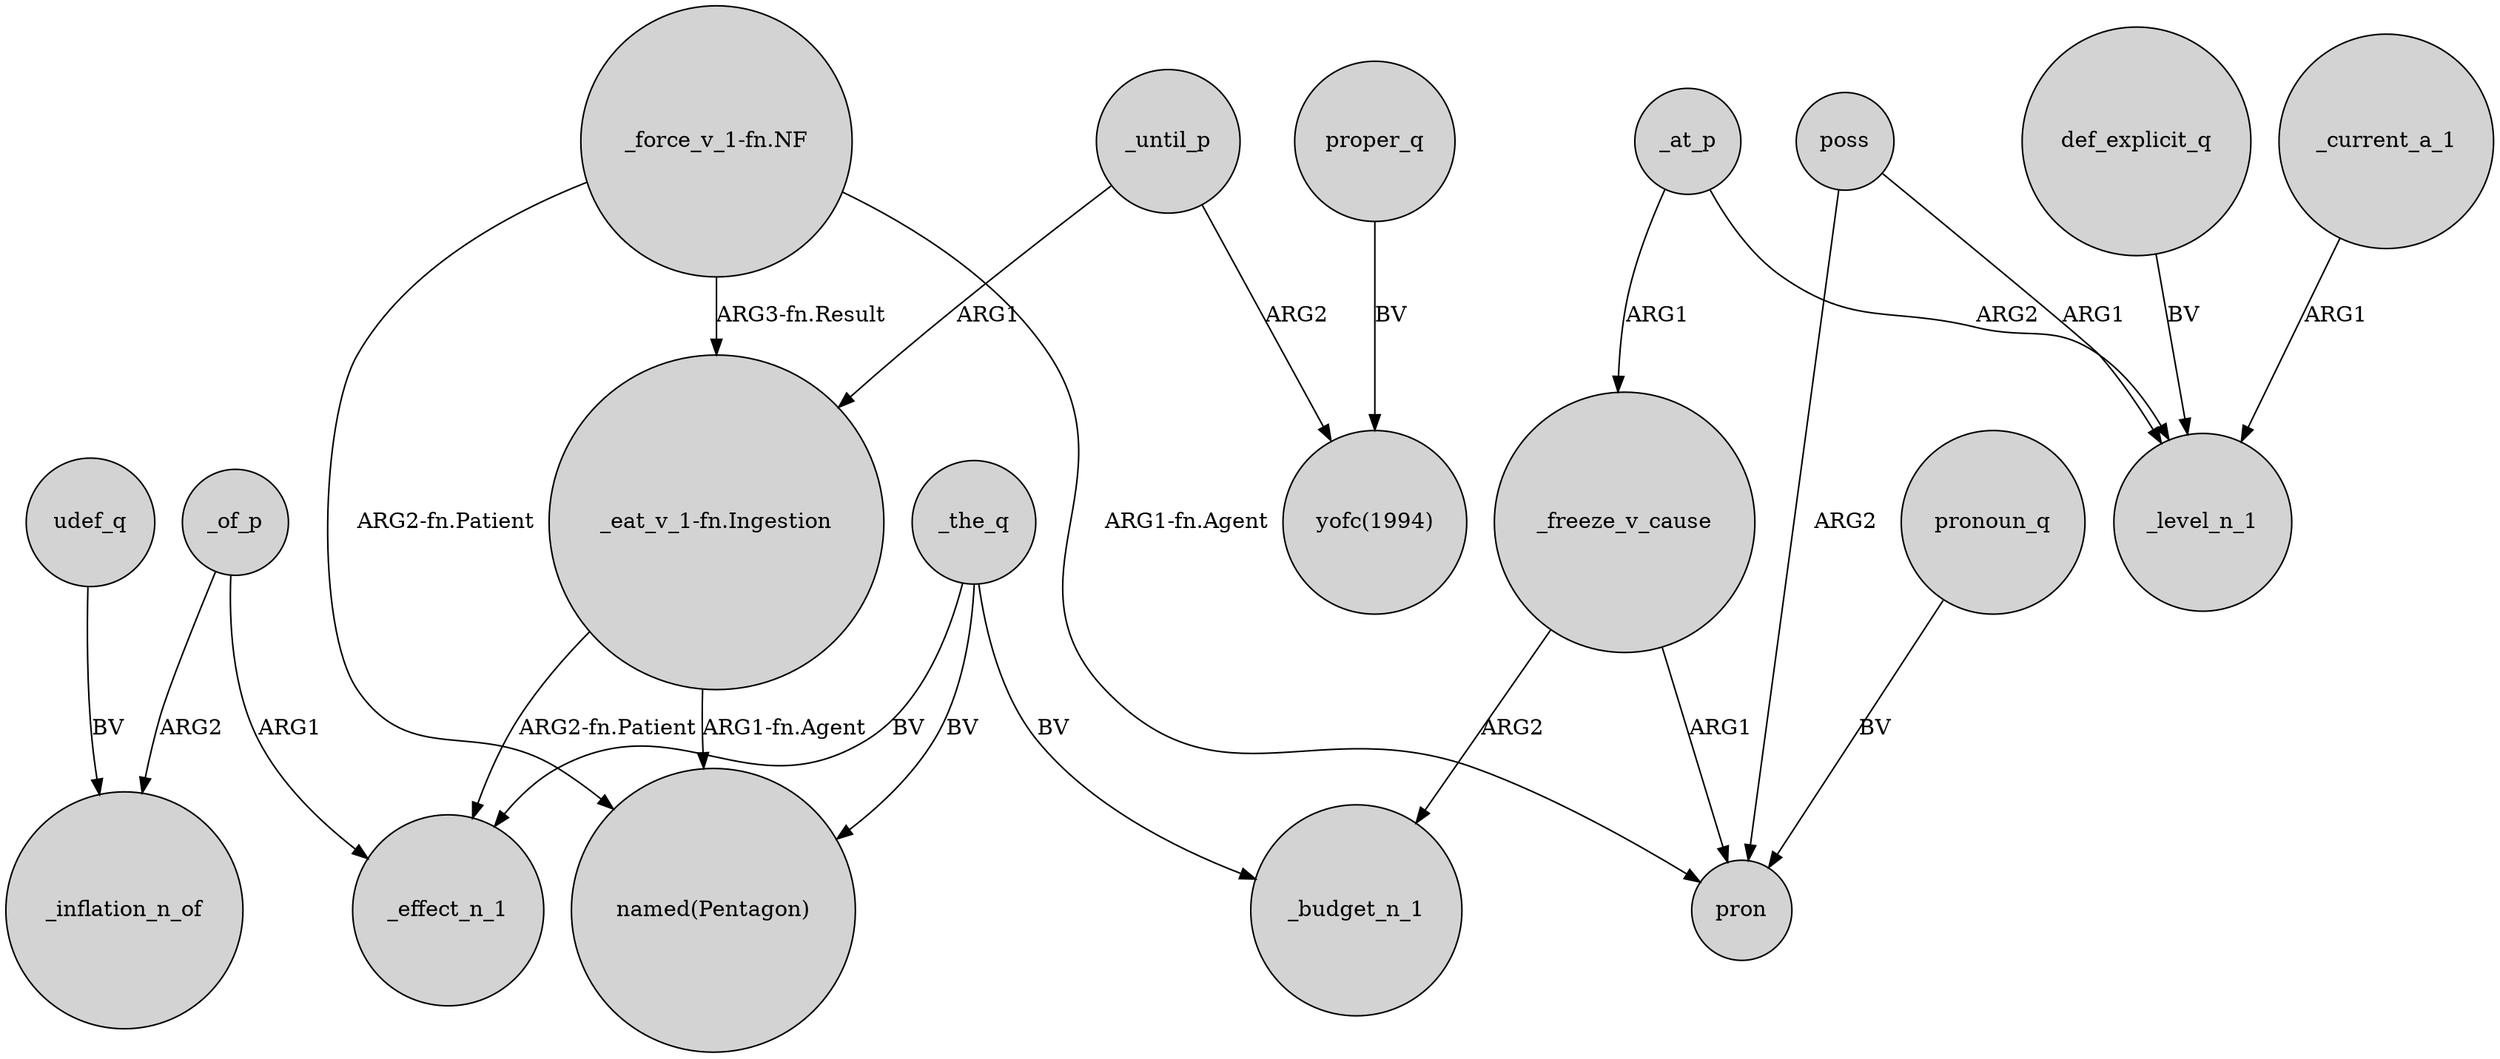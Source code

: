 digraph {
	node [shape=circle style=filled]
	_of_p -> _effect_n_1 [label=ARG1]
	udef_q -> _inflation_n_of [label=BV]
	poss -> pron [label=ARG2]
	_the_q -> _budget_n_1 [label=BV]
	poss -> _level_n_1 [label=ARG1]
	"_force_v_1-fn.NF" -> "named(Pentagon)" [label="ARG2-fn.Patient"]
	_current_a_1 -> _level_n_1 [label=ARG1]
	_at_p -> _freeze_v_cause [label=ARG1]
	proper_q -> "yofc(1994)" [label=BV]
	"_eat_v_1-fn.Ingestion" -> "named(Pentagon)" [label="ARG1-fn.Agent"]
	_of_p -> _inflation_n_of [label=ARG2]
	"_force_v_1-fn.NF" -> "_eat_v_1-fn.Ingestion" [label="ARG3-fn.Result"]
	pronoun_q -> pron [label=BV]
	_until_p -> "_eat_v_1-fn.Ingestion" [label=ARG1]
	_freeze_v_cause -> pron [label=ARG1]
	_the_q -> _effect_n_1 [label=BV]
	_at_p -> _level_n_1 [label=ARG2]
	_freeze_v_cause -> _budget_n_1 [label=ARG2]
	"_force_v_1-fn.NF" -> pron [label="ARG1-fn.Agent"]
	def_explicit_q -> _level_n_1 [label=BV]
	_the_q -> "named(Pentagon)" [label=BV]
	_until_p -> "yofc(1994)" [label=ARG2]
	"_eat_v_1-fn.Ingestion" -> _effect_n_1 [label="ARG2-fn.Patient"]
}
